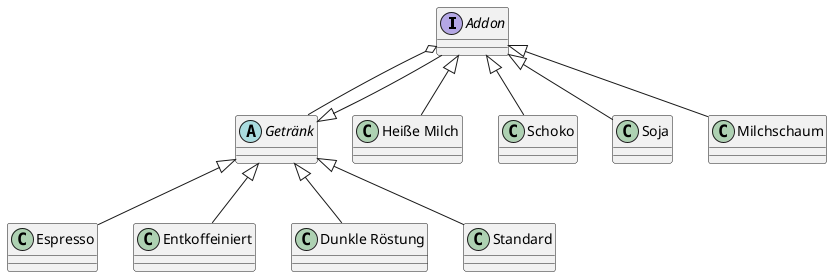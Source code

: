 @startuml Übungseinheit 1 Aufgabe 6 - Decorator

interface "Addon" as Decorator
abstract class "Getränk" as Component

class "Heiße Milch" as Concrete_Decorator_1
class "Schoko" as Concrete_Decorator_2
class "Soja" as Concrete_Decorator_3
class "Milchschaum" as Concrete_Decorator_4

class "Espresso" as Concrete_Component_1
class "Entkoffeiniert" as Concrete_Component_2
class "Dunkle Röstung" as Concrete_Component_3
class "Standard" as Concrete_Component_4


Decorator o-- Component
Component <|-- Decorator

Component <|-- Concrete_Component_1
Component <|-- Concrete_Component_2
Component <|-- Concrete_Component_3
Component <|-- Concrete_Component_4

Decorator <|-- Concrete_Decorator_1
Decorator <|-- Concrete_Decorator_2 
Decorator <|-- Concrete_Decorator_3 
Decorator <|-- Concrete_Decorator_4 
@enduml